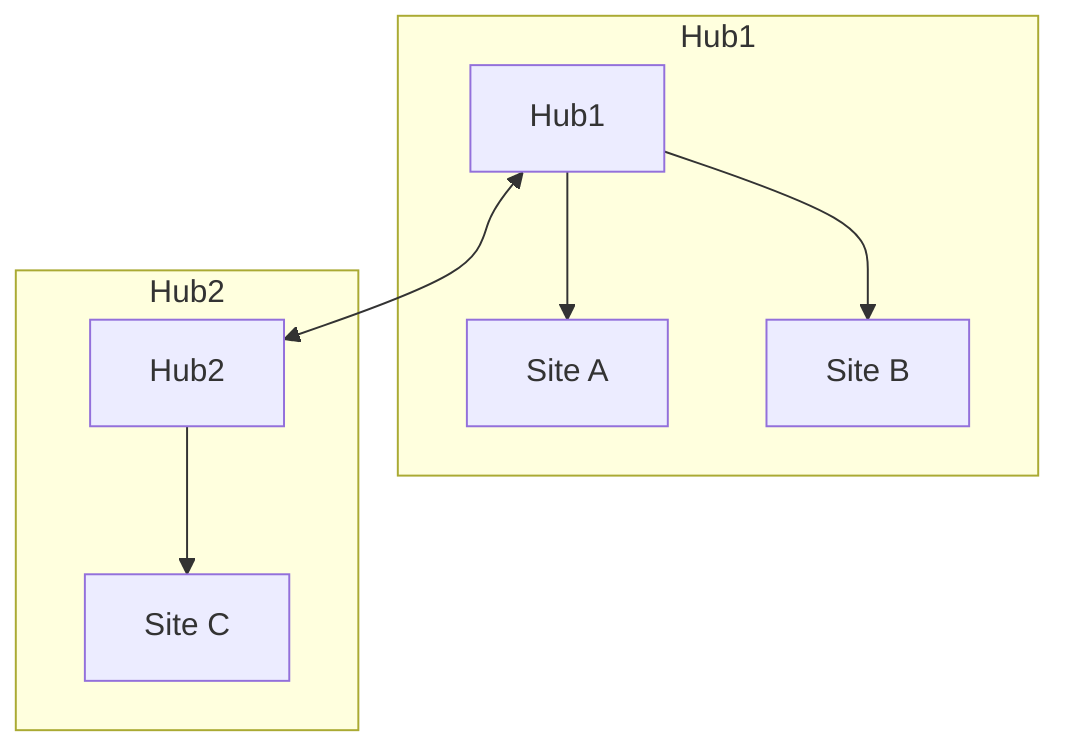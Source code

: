 graph TD
  subgraph Hub1
    H1[Hub1]
    A[Site A]
    B[Site B]
    H1 --> A
    H1 --> B
  end

  subgraph Hub2
    H2[Hub2]
    C[Site C]
    H2 --> C
  end

  H1 <--> H2